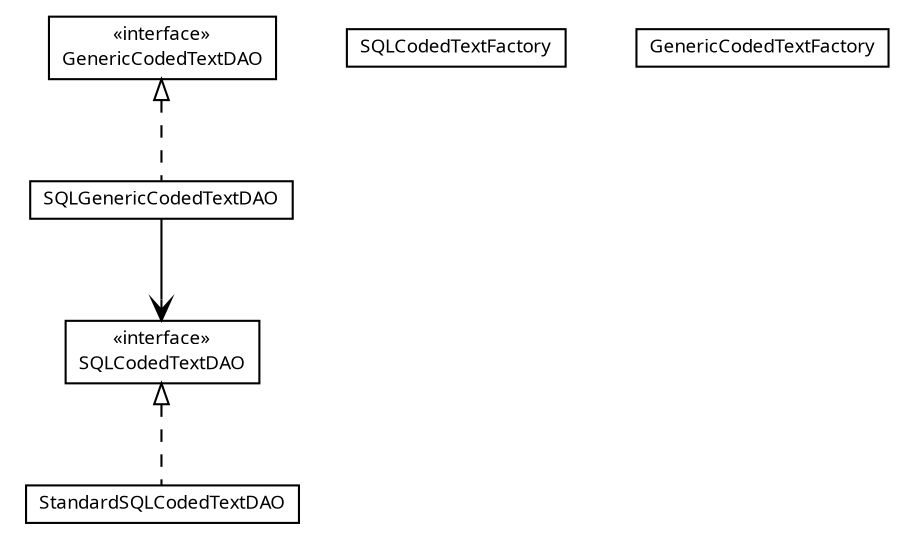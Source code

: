 #!/usr/local/bin/dot
#
# Class diagram 
# Generated by UMLGraph version R5_6 (http://www.umlgraph.org/)
#

digraph G {
	edge [fontname="Trebuchet MS",fontsize=10,labelfontname="Trebuchet MS",labelfontsize=10];
	node [fontname="Trebuchet MS",fontsize=10,shape=plaintext];
	nodesep=0.25;
	ranksep=0.5;
	// se.cambio.cds.model.codedText.dao.StandardSQLCodedTextDAO
	c12420 [label=<<table title="se.cambio.cds.model.codedText.dao.StandardSQLCodedTextDAO" border="0" cellborder="1" cellspacing="0" cellpadding="2" port="p" href="./StandardSQLCodedTextDAO.html">
		<tr><td><table border="0" cellspacing="0" cellpadding="1">
<tr><td align="center" balign="center"><font face="Trebuchet MS"> StandardSQLCodedTextDAO </font></td></tr>
		</table></td></tr>
		</table>>, URL="./StandardSQLCodedTextDAO.html", fontname="Trebuchet MS", fontcolor="black", fontsize=9.0];
	// se.cambio.cds.model.codedText.dao.SQLGenericCodedTextDAO
	c12421 [label=<<table title="se.cambio.cds.model.codedText.dao.SQLGenericCodedTextDAO" border="0" cellborder="1" cellspacing="0" cellpadding="2" port="p" href="./SQLGenericCodedTextDAO.html">
		<tr><td><table border="0" cellspacing="0" cellpadding="1">
<tr><td align="center" balign="center"><font face="Trebuchet MS"> SQLGenericCodedTextDAO </font></td></tr>
		</table></td></tr>
		</table>>, URL="./SQLGenericCodedTextDAO.html", fontname="Trebuchet MS", fontcolor="black", fontsize=9.0];
	// se.cambio.cds.model.codedText.dao.SQLCodedTextFactory
	c12422 [label=<<table title="se.cambio.cds.model.codedText.dao.SQLCodedTextFactory" border="0" cellborder="1" cellspacing="0" cellpadding="2" port="p" href="./SQLCodedTextFactory.html">
		<tr><td><table border="0" cellspacing="0" cellpadding="1">
<tr><td align="center" balign="center"><font face="Trebuchet MS"> SQLCodedTextFactory </font></td></tr>
		</table></td></tr>
		</table>>, URL="./SQLCodedTextFactory.html", fontname="Trebuchet MS", fontcolor="black", fontsize=9.0];
	// se.cambio.cds.model.codedText.dao.SQLCodedTextDAO
	c12423 [label=<<table title="se.cambio.cds.model.codedText.dao.SQLCodedTextDAO" border="0" cellborder="1" cellspacing="0" cellpadding="2" port="p" href="./SQLCodedTextDAO.html">
		<tr><td><table border="0" cellspacing="0" cellpadding="1">
<tr><td align="center" balign="center"> &#171;interface&#187; </td></tr>
<tr><td align="center" balign="center"><font face="Trebuchet MS"> SQLCodedTextDAO </font></td></tr>
		</table></td></tr>
		</table>>, URL="./SQLCodedTextDAO.html", fontname="Trebuchet MS", fontcolor="black", fontsize=9.0];
	// se.cambio.cds.model.codedText.dao.GenericCodedTextFactory
	c12424 [label=<<table title="se.cambio.cds.model.codedText.dao.GenericCodedTextFactory" border="0" cellborder="1" cellspacing="0" cellpadding="2" port="p" href="./GenericCodedTextFactory.html">
		<tr><td><table border="0" cellspacing="0" cellpadding="1">
<tr><td align="center" balign="center"><font face="Trebuchet MS"> GenericCodedTextFactory </font></td></tr>
		</table></td></tr>
		</table>>, URL="./GenericCodedTextFactory.html", fontname="Trebuchet MS", fontcolor="black", fontsize=9.0];
	// se.cambio.cds.model.codedText.dao.GenericCodedTextDAO
	c12425 [label=<<table title="se.cambio.cds.model.codedText.dao.GenericCodedTextDAO" border="0" cellborder="1" cellspacing="0" cellpadding="2" port="p" href="./GenericCodedTextDAO.html">
		<tr><td><table border="0" cellspacing="0" cellpadding="1">
<tr><td align="center" balign="center"> &#171;interface&#187; </td></tr>
<tr><td align="center" balign="center"><font face="Trebuchet MS"> GenericCodedTextDAO </font></td></tr>
		</table></td></tr>
		</table>>, URL="./GenericCodedTextDAO.html", fontname="Trebuchet MS", fontcolor="black", fontsize=9.0];
	//se.cambio.cds.model.codedText.dao.StandardSQLCodedTextDAO implements se.cambio.cds.model.codedText.dao.SQLCodedTextDAO
	c12423:p -> c12420:p [dir=back,arrowtail=empty,style=dashed];
	//se.cambio.cds.model.codedText.dao.SQLGenericCodedTextDAO implements se.cambio.cds.model.codedText.dao.GenericCodedTextDAO
	c12425:p -> c12421:p [dir=back,arrowtail=empty,style=dashed];
	// se.cambio.cds.model.codedText.dao.SQLGenericCodedTextDAO NAVASSOC se.cambio.cds.model.codedText.dao.SQLCodedTextDAO
	c12421:p -> c12423:p [taillabel="", label="", headlabel="", fontname="Trebuchet MS", fontcolor="black", fontsize=10.0, color="black", arrowhead=open];
}

